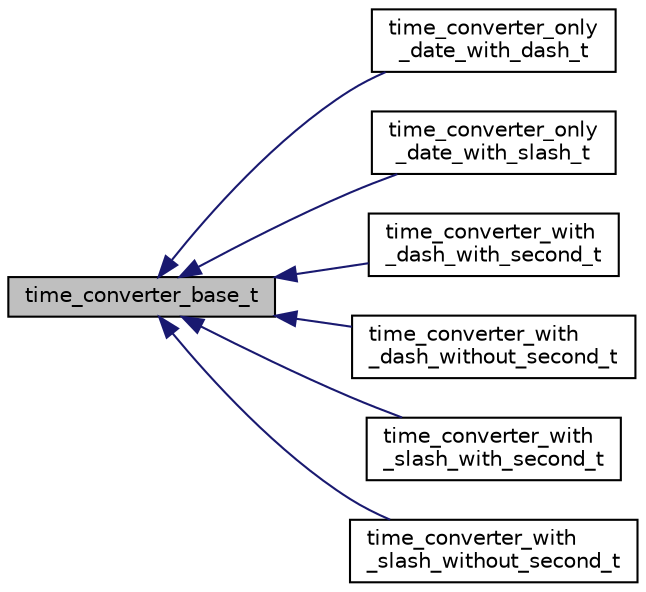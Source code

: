 digraph "time_converter_base_t"
{
 // LATEX_PDF_SIZE
  edge [fontname="Helvetica",fontsize="10",labelfontname="Helvetica",labelfontsize="10"];
  node [fontname="Helvetica",fontsize="10",shape=record];
  rankdir="LR";
  Node1 [label="time_converter_base_t",height=0.2,width=0.4,color="black", fillcolor="grey75", style="filled", fontcolor="black",tooltip="Abstract base class of some Regular Expression of date/time format."];
  Node1 -> Node2 [dir="back",color="midnightblue",fontsize="10",style="solid",fontname="Helvetica"];
  Node2 [label="time_converter_only\l_date_with_dash_t",height=0.2,width=0.4,color="black", fillcolor="white", style="filled",URL="$classtime__converter__only__date__with__dash__t.html",tooltip="Regular Expression with format : \"YY-MM-DD\"."];
  Node1 -> Node3 [dir="back",color="midnightblue",fontsize="10",style="solid",fontname="Helvetica"];
  Node3 [label="time_converter_only\l_date_with_slash_t",height=0.2,width=0.4,color="black", fillcolor="white", style="filled",URL="$classtime__converter__only__date__with__slash__t.html",tooltip="Regular Expression with format : \"YY/MM/DD\"."];
  Node1 -> Node4 [dir="back",color="midnightblue",fontsize="10",style="solid",fontname="Helvetica"];
  Node4 [label="time_converter_with\l_dash_with_second_t",height=0.2,width=0.4,color="black", fillcolor="white", style="filled",URL="$classtime__converter__with__dash__with__second__t.html",tooltip="Regular Expression with format : \"YY-MM-DD HH:MM:SS\"."];
  Node1 -> Node5 [dir="back",color="midnightblue",fontsize="10",style="solid",fontname="Helvetica"];
  Node5 [label="time_converter_with\l_dash_without_second_t",height=0.2,width=0.4,color="black", fillcolor="white", style="filled",URL="$classtime__converter__with__dash__without__second__t.html",tooltip="Regular Expression with format : \"YY-MM-DD HH:MM\"."];
  Node1 -> Node6 [dir="back",color="midnightblue",fontsize="10",style="solid",fontname="Helvetica"];
  Node6 [label="time_converter_with\l_slash_with_second_t",height=0.2,width=0.4,color="black", fillcolor="white", style="filled",URL="$classtime__converter__with__slash__with__second__t.html",tooltip="Regular Expression with format : \"YY/MM/DD HH:MM:SS\"."];
  Node1 -> Node7 [dir="back",color="midnightblue",fontsize="10",style="solid",fontname="Helvetica"];
  Node7 [label="time_converter_with\l_slash_without_second_t",height=0.2,width=0.4,color="black", fillcolor="white", style="filled",URL="$classtime__converter__with__slash__without__second__t.html",tooltip="Regular Expression with format : \"YY/MM/DD HH:MM\"."];
}
